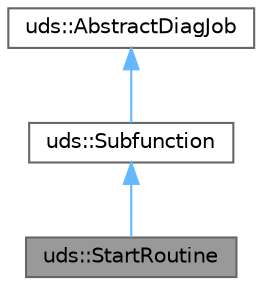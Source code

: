 digraph "uds::StartRoutine"
{
 // LATEX_PDF_SIZE
  bgcolor="transparent";
  edge [fontname=Helvetica,fontsize=10,labelfontname=Helvetica,labelfontsize=10];
  node [fontname=Helvetica,fontsize=10,shape=box,height=0.2,width=0.4];
  Node1 [id="Node000001",label="uds::StartRoutine",height=0.2,width=0.4,color="gray40", fillcolor="grey60", style="filled", fontcolor="black",tooltip=" "];
  Node2 -> Node1 [id="edge1_Node000001_Node000002",dir="back",color="steelblue1",style="solid",tooltip=" "];
  Node2 [id="Node000002",label="uds::Subfunction",height=0.2,width=0.4,color="gray40", fillcolor="white", style="filled",URL="$df/d33/classuds_1_1Subfunction.html",tooltip=" "];
  Node3 -> Node2 [id="edge2_Node000002_Node000003",dir="back",color="steelblue1",style="solid",tooltip=" "];
  Node3 [id="Node000003",label="uds::AbstractDiagJob",height=0.2,width=0.4,color="gray40", fillcolor="white", style="filled",URL="$dc/ddf/classuds_1_1AbstractDiagJob.html",tooltip=" "];
}
